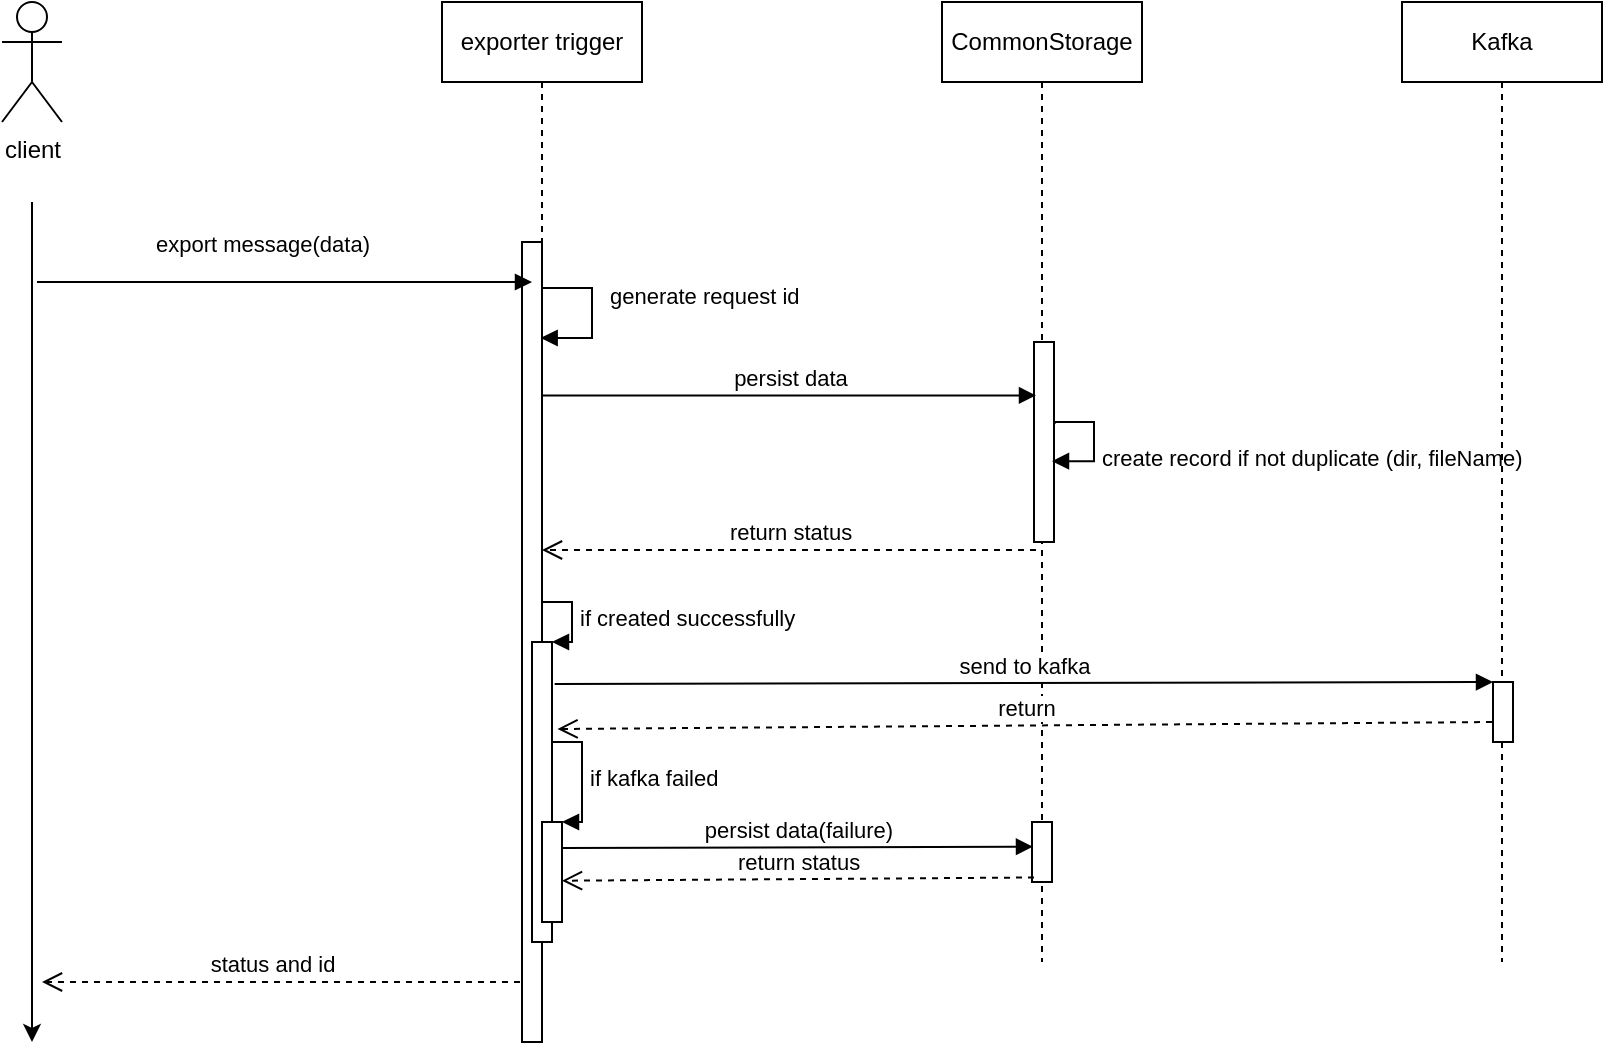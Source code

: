 <mxfile version="13.8.8" type="device" pages="2"><diagram id="LvmEafIUcB13tDRi9Yt8" name="Export Request Flow"><mxGraphModel dx="1185" dy="643" grid="1" gridSize="10" guides="1" tooltips="1" connect="1" arrows="1" fold="1" page="1" pageScale="1" pageWidth="850" pageHeight="1100" math="0" shadow="0"><root><mxCell id="lDbLTLCv9zPLGvY5mFdn-0"/><mxCell id="lDbLTLCv9zPLGvY5mFdn-1" parent="lDbLTLCv9zPLGvY5mFdn-0"/><mxCell id="lDbLTLCv9zPLGvY5mFdn-7" style="edgeStyle=orthogonalEdgeStyle;rounded=0;orthogonalLoop=1;jettySize=auto;html=1;" parent="lDbLTLCv9zPLGvY5mFdn-1" edge="1"><mxGeometry relative="1" as="geometry"><mxPoint x="35" y="560" as="targetPoint"/><mxPoint x="35" y="140" as="sourcePoint"/></mxGeometry></mxCell><mxCell id="lDbLTLCv9zPLGvY5mFdn-2" value="client" style="shape=umlActor;verticalLabelPosition=bottom;verticalAlign=top;html=1;" parent="lDbLTLCv9zPLGvY5mFdn-1" vertex="1"><mxGeometry x="20" y="40" width="30" height="60" as="geometry"/></mxCell><mxCell id="lDbLTLCv9zPLGvY5mFdn-4" value="exporter trigger" style="shape=umlLifeline;perimeter=lifelinePerimeter;whiteSpace=wrap;html=1;container=1;collapsible=0;recursiveResize=0;outlineConnect=0;" parent="lDbLTLCv9zPLGvY5mFdn-1" vertex="1"><mxGeometry x="240" y="40" width="100" height="520" as="geometry"/></mxCell><mxCell id="R8hh6kysE46KtGbZfY46-0" value="" style="html=1;points=[];perimeter=orthogonalPerimeter;" parent="lDbLTLCv9zPLGvY5mFdn-4" vertex="1"><mxGeometry x="40" y="120" width="10" height="400" as="geometry"/></mxCell><mxCell id="ADARGCngyfsoC5L_2ZIe-8" value="" style="html=1;points=[];perimeter=orthogonalPerimeter;" parent="lDbLTLCv9zPLGvY5mFdn-4" vertex="1"><mxGeometry x="45" y="320" width="10" height="150" as="geometry"/></mxCell><mxCell id="ADARGCngyfsoC5L_2ZIe-9" value="&lt;div style=&quot;text-align: center&quot;&gt;if created successfully&lt;/div&gt;" style="edgeStyle=orthogonalEdgeStyle;html=1;align=left;spacingLeft=2;endArrow=block;rounded=0;entryX=1;entryY=0;" parent="lDbLTLCv9zPLGvY5mFdn-4" target="ADARGCngyfsoC5L_2ZIe-8" edge="1"><mxGeometry relative="1" as="geometry"><mxPoint x="50" y="300" as="sourcePoint"/><Array as="points"><mxPoint x="65" y="300"/></Array></mxGeometry></mxCell><mxCell id="6H3_EqgRs78F1SOP5Ng--0" value="export message(data)" style="html=1;verticalAlign=bottom;endArrow=block;entryX=0.1;entryY=0.267;entryDx=0;entryDy=0;entryPerimeter=0;" parent="lDbLTLCv9zPLGvY5mFdn-4" edge="1"><mxGeometry x="-0.091" y="10" relative="1" as="geometry"><mxPoint x="-202.5" y="140.0" as="sourcePoint"/><mxPoint x="45" y="140.0" as="targetPoint"/><mxPoint as="offset"/></mxGeometry></mxCell><mxCell id="lDbLTLCv9zPLGvY5mFdn-5" value="CommonStorage" style="shape=umlLifeline;perimeter=lifelinePerimeter;whiteSpace=wrap;html=1;container=1;collapsible=0;recursiveResize=0;outlineConnect=0;" parent="lDbLTLCv9zPLGvY5mFdn-1" vertex="1"><mxGeometry x="490" y="40" width="100" height="480" as="geometry"/></mxCell><mxCell id="R8hh6kysE46KtGbZfY46-4" value="" style="html=1;points=[];perimeter=orthogonalPerimeter;" parent="lDbLTLCv9zPLGvY5mFdn-5" vertex="1"><mxGeometry x="46" y="170" width="10" height="100" as="geometry"/></mxCell><mxCell id="ADARGCngyfsoC5L_2ZIe-2" value="&lt;div style=&quot;text-align: center&quot;&gt;create record if not duplicate (dir, fileName)&lt;/div&gt;" style="edgeStyle=orthogonalEdgeStyle;html=1;align=left;spacingLeft=2;endArrow=block;rounded=0;entryX=0.9;entryY=0.596;entryDx=0;entryDy=0;entryPerimeter=0;exitX=1.033;exitY=0.41;exitDx=0;exitDy=0;exitPerimeter=0;" parent="lDbLTLCv9zPLGvY5mFdn-5" target="R8hh6kysE46KtGbZfY46-4" edge="1" source="R8hh6kysE46KtGbZfY46-4"><mxGeometry x="0.273" relative="1" as="geometry"><mxPoint x="60" y="210" as="sourcePoint"/><Array as="points"><mxPoint x="56" y="210"/><mxPoint x="76" y="210"/><mxPoint x="76" y="230"/></Array><mxPoint as="offset"/><mxPoint x="66" y="230" as="targetPoint"/></mxGeometry></mxCell><mxCell id="lDbLTLCv9zPLGvY5mFdn-6" value="Kafka" style="shape=umlLifeline;perimeter=lifelinePerimeter;whiteSpace=wrap;html=1;container=1;collapsible=0;recursiveResize=0;outlineConnect=0;" parent="lDbLTLCv9zPLGvY5mFdn-1" vertex="1"><mxGeometry x="720" y="40" width="100" height="480" as="geometry"/></mxCell><mxCell id="A-RULkKJf2H6LcIW4kAk-3" value="" style="html=1;points=[];perimeter=orthogonalPerimeter;" parent="lDbLTLCv9zPLGvY5mFdn-6" vertex="1"><mxGeometry x="45.5" y="340" width="10" height="30" as="geometry"/></mxCell><mxCell id="lDbLTLCv9zPLGvY5mFdn-13" value="status and id" style="html=1;verticalAlign=bottom;endArrow=open;dashed=1;endSize=8;" parent="lDbLTLCv9zPLGvY5mFdn-1" edge="1"><mxGeometry x="0.043" relative="1" as="geometry"><mxPoint x="279" y="530" as="sourcePoint"/><mxPoint x="40" y="530" as="targetPoint"/><mxPoint as="offset"/></mxGeometry></mxCell><mxCell id="A-RULkKJf2H6LcIW4kAk-4" value="send to kafka" style="html=1;verticalAlign=bottom;endArrow=block;entryX=0;entryY=0;exitX=1.133;exitY=0.14;exitDx=0;exitDy=0;exitPerimeter=0;" parent="lDbLTLCv9zPLGvY5mFdn-1" target="A-RULkKJf2H6LcIW4kAk-3" edge="1" source="ADARGCngyfsoC5L_2ZIe-8"><mxGeometry relative="1" as="geometry"><mxPoint x="300" y="380" as="sourcePoint"/></mxGeometry></mxCell><mxCell id="A-RULkKJf2H6LcIW4kAk-5" value="return" style="html=1;verticalAlign=bottom;endArrow=open;dashed=1;endSize=8;entryX=1.276;entryY=0.29;entryDx=0;entryDy=0;entryPerimeter=0;exitX=-0.05;exitY=0.667;exitDx=0;exitDy=0;exitPerimeter=0;" parent="lDbLTLCv9zPLGvY5mFdn-1" target="ADARGCngyfsoC5L_2ZIe-8" edge="1" source="A-RULkKJf2H6LcIW4kAk-3"><mxGeometry relative="1" as="geometry"><mxPoint x="300" y="398" as="targetPoint"/><mxPoint x="760" y="399" as="sourcePoint"/></mxGeometry></mxCell><mxCell id="A-RULkKJf2H6LcIW4kAk-2" value="return status" style="html=1;verticalAlign=bottom;endArrow=open;dashed=1;endSize=8;exitX=0.1;exitY=0.925;exitDx=0;exitDy=0;exitPerimeter=0;" parent="lDbLTLCv9zPLGvY5mFdn-1" target="lDbLTLCv9zPLGvY5mFdn-4" edge="1"><mxGeometry relative="1" as="geometry"><mxPoint x="300.5" y="315" as="targetPoint"/><mxPoint x="537.0" y="314" as="sourcePoint"/></mxGeometry></mxCell><mxCell id="R8hh6kysE46KtGbZfY46-3" value="&lt;span style=&quot;text-align: center&quot;&gt;generate request id&lt;/span&gt;" style="edgeStyle=orthogonalEdgeStyle;html=1;align=left;spacingLeft=2;endArrow=block;rounded=0;entryX=0.933;entryY=0.12;entryDx=0;entryDy=0;entryPerimeter=0;" parent="lDbLTLCv9zPLGvY5mFdn-1" target="R8hh6kysE46KtGbZfY46-0" edge="1"><mxGeometry x="-0.123" y="6" relative="1" as="geometry"><mxPoint x="290" y="183" as="sourcePoint"/><Array as="points"><mxPoint x="315" y="183"/><mxPoint x="315" y="208"/></Array><mxPoint x="293" y="208" as="targetPoint"/><mxPoint x="-1" y="-4" as="offset"/></mxGeometry></mxCell><mxCell id="A-RULkKJf2H6LcIW4kAk-1" value="persist data" style="html=1;verticalAlign=bottom;endArrow=block;entryX=0.1;entryY=0.267;entryDx=0;entryDy=0;entryPerimeter=0;" parent="lDbLTLCv9zPLGvY5mFdn-1" source="lDbLTLCv9zPLGvY5mFdn-4" target="R8hh6kysE46KtGbZfY46-4" edge="1"><mxGeometry relative="1" as="geometry"><mxPoint x="304" y="239.9" as="sourcePoint"/></mxGeometry></mxCell><mxCell id="ADARGCngyfsoC5L_2ZIe-14" value="" style="html=1;points=[];perimeter=orthogonalPerimeter;" parent="lDbLTLCv9zPLGvY5mFdn-1" vertex="1"><mxGeometry x="535" y="450" width="10" height="30" as="geometry"/></mxCell><mxCell id="ADARGCngyfsoC5L_2ZIe-17" value="return status" style="html=1;verticalAlign=bottom;endArrow=open;dashed=1;endSize=8;exitX=0.1;exitY=0.925;exitDx=0;exitDy=0;exitPerimeter=0;entryX=1;entryY=0.587;entryDx=0;entryDy=0;entryPerimeter=0;" parent="lDbLTLCv9zPLGvY5mFdn-1" source="ADARGCngyfsoC5L_2ZIe-14" edge="1" target="ADARGCngyfsoC5L_2ZIe-12"><mxGeometry relative="1" as="geometry"><mxPoint x="300" y="498" as="targetPoint"/><mxPoint x="530.5" y="540" as="sourcePoint"/></mxGeometry></mxCell><mxCell id="ADARGCngyfsoC5L_2ZIe-18" value="persist data(failure)" style="html=1;verticalAlign=bottom;endArrow=block;entryX=0.05;entryY=0.411;exitX=1;exitY=0.26;exitDx=0;exitDy=0;exitPerimeter=0;entryDx=0;entryDy=0;entryPerimeter=0;" parent="lDbLTLCv9zPLGvY5mFdn-1" source="ADARGCngyfsoC5L_2ZIe-12" target="ADARGCngyfsoC5L_2ZIe-14" edge="1"><mxGeometry relative="1" as="geometry"><mxPoint x="290" y="470.0" as="sourcePoint"/></mxGeometry></mxCell><mxCell id="ADARGCngyfsoC5L_2ZIe-12" value="" style="html=1;points=[];perimeter=orthogonalPerimeter;" parent="lDbLTLCv9zPLGvY5mFdn-1" vertex="1"><mxGeometry x="290" y="450" width="10" height="50" as="geometry"/></mxCell><mxCell id="ADARGCngyfsoC5L_2ZIe-13" value="&lt;div style=&quot;text-align: center&quot;&gt;if kafka failed&lt;/div&gt;" style="edgeStyle=orthogonalEdgeStyle;html=1;align=left;spacingLeft=2;endArrow=block;rounded=0;entryX=1;entryY=0;" parent="lDbLTLCv9zPLGvY5mFdn-1" target="ADARGCngyfsoC5L_2ZIe-12" edge="1"><mxGeometry relative="1" as="geometry"><mxPoint x="295" y="410" as="sourcePoint"/><Array as="points"><mxPoint x="310" y="410"/></Array></mxGeometry></mxCell></root></mxGraphModel></diagram><diagram name="Get Status Request" id="iRvP7r9eFfwYzYMkAh5W"><mxGraphModel dx="1185" dy="643" grid="1" gridSize="10" guides="1" tooltips="1" connect="1" arrows="1" fold="1" page="1" pageScale="1" pageWidth="850" pageHeight="1100" math="0" shadow="0"><root><mxCell id="tDIjaRF5DaZTIntvguQi-0"/><mxCell id="tDIjaRF5DaZTIntvguQi-1" parent="tDIjaRF5DaZTIntvguQi-0"/><mxCell id="tDIjaRF5DaZTIntvguQi-2" style="edgeStyle=orthogonalEdgeStyle;rounded=0;orthogonalLoop=1;jettySize=auto;html=1;" parent="tDIjaRF5DaZTIntvguQi-1" edge="1"><mxGeometry relative="1" as="geometry"><mxPoint x="35" y="450" as="targetPoint"/><mxPoint x="35" y="120" as="sourcePoint"/></mxGeometry></mxCell><mxCell id="tDIjaRF5DaZTIntvguQi-3" value="client" style="shape=umlActor;verticalLabelPosition=bottom;verticalAlign=top;html=1;" parent="tDIjaRF5DaZTIntvguQi-1" vertex="1"><mxGeometry x="20" y="40" width="30" height="60" as="geometry"/></mxCell><mxCell id="tDIjaRF5DaZTIntvguQi-4" value="exporter trigger" style="shape=umlLifeline;perimeter=lifelinePerimeter;whiteSpace=wrap;html=1;container=1;collapsible=0;recursiveResize=0;outlineConnect=0;" parent="tDIjaRF5DaZTIntvguQi-1" vertex="1"><mxGeometry x="240" y="40" width="100" height="480" as="geometry"/></mxCell><mxCell id="tDIjaRF5DaZTIntvguQi-5" value="" style="html=1;points=[];perimeter=orthogonalPerimeter;" parent="tDIjaRF5DaZTIntvguQi-4" vertex="1"><mxGeometry x="40" y="160" width="10" height="200" as="geometry"/></mxCell><mxCell id="tDIjaRF5DaZTIntvguQi-6" value="Get Status message(userId)" style="html=1;verticalAlign=bottom;startArrow=oval;endArrow=block;startSize=8;" parent="tDIjaRF5DaZTIntvguQi-4" target="tDIjaRF5DaZTIntvguQi-5" edge="1"><mxGeometry relative="1" as="geometry"><mxPoint x="-200" y="160" as="sourcePoint"/></mxGeometry></mxCell><mxCell id="tDIjaRF5DaZTIntvguQi-9" value="CommonStorage" style="shape=umlLifeline;perimeter=lifelinePerimeter;whiteSpace=wrap;html=1;container=1;collapsible=0;recursiveResize=0;outlineConnect=0;" parent="tDIjaRF5DaZTIntvguQi-1" vertex="1"><mxGeometry x="490" y="40" width="100" height="480" as="geometry"/></mxCell><mxCell id="tDIjaRF5DaZTIntvguQi-10" value="" style="html=1;points=[];perimeter=orthogonalPerimeter;" parent="tDIjaRF5DaZTIntvguQi-9" vertex="1"><mxGeometry x="45" y="240" width="10" height="80" as="geometry"/></mxCell><mxCell id="tDIjaRF5DaZTIntvguQi-13" value="result" style="html=1;verticalAlign=bottom;endArrow=open;dashed=1;endSize=8;" parent="tDIjaRF5DaZTIntvguQi-1" edge="1"><mxGeometry relative="1" as="geometry"><mxPoint x="290.5" y="370" as="sourcePoint"/><mxPoint x="40" y="370" as="targetPoint"/></mxGeometry></mxCell><mxCell id="tDIjaRF5DaZTIntvguQi-15" value="Get Status result by user id(userId)" style="html=1;verticalAlign=bottom;startArrow=oval;endArrow=block;startSize=8;" parent="tDIjaRF5DaZTIntvguQi-1" target="tDIjaRF5DaZTIntvguQi-9" edge="1"><mxGeometry relative="1" as="geometry"><mxPoint x="290" y="280" as="sourcePoint"/></mxGeometry></mxCell><mxCell id="tDIjaRF5DaZTIntvguQi-16" value="user tasks result" style="html=1;verticalAlign=bottom;endArrow=open;dashed=1;endSize=8;entryX=1.56;entryY=0.542;entryDx=0;entryDy=0;entryPerimeter=0;" parent="tDIjaRF5DaZTIntvguQi-1" source="tDIjaRF5DaZTIntvguQi-9" target="tDIjaRF5DaZTIntvguQi-5" edge="1"><mxGeometry relative="1" as="geometry"><mxPoint x="505" y="350" as="sourcePoint"/><mxPoint x="425" y="350" as="targetPoint"/></mxGeometry></mxCell></root></mxGraphModel></diagram></mxfile>